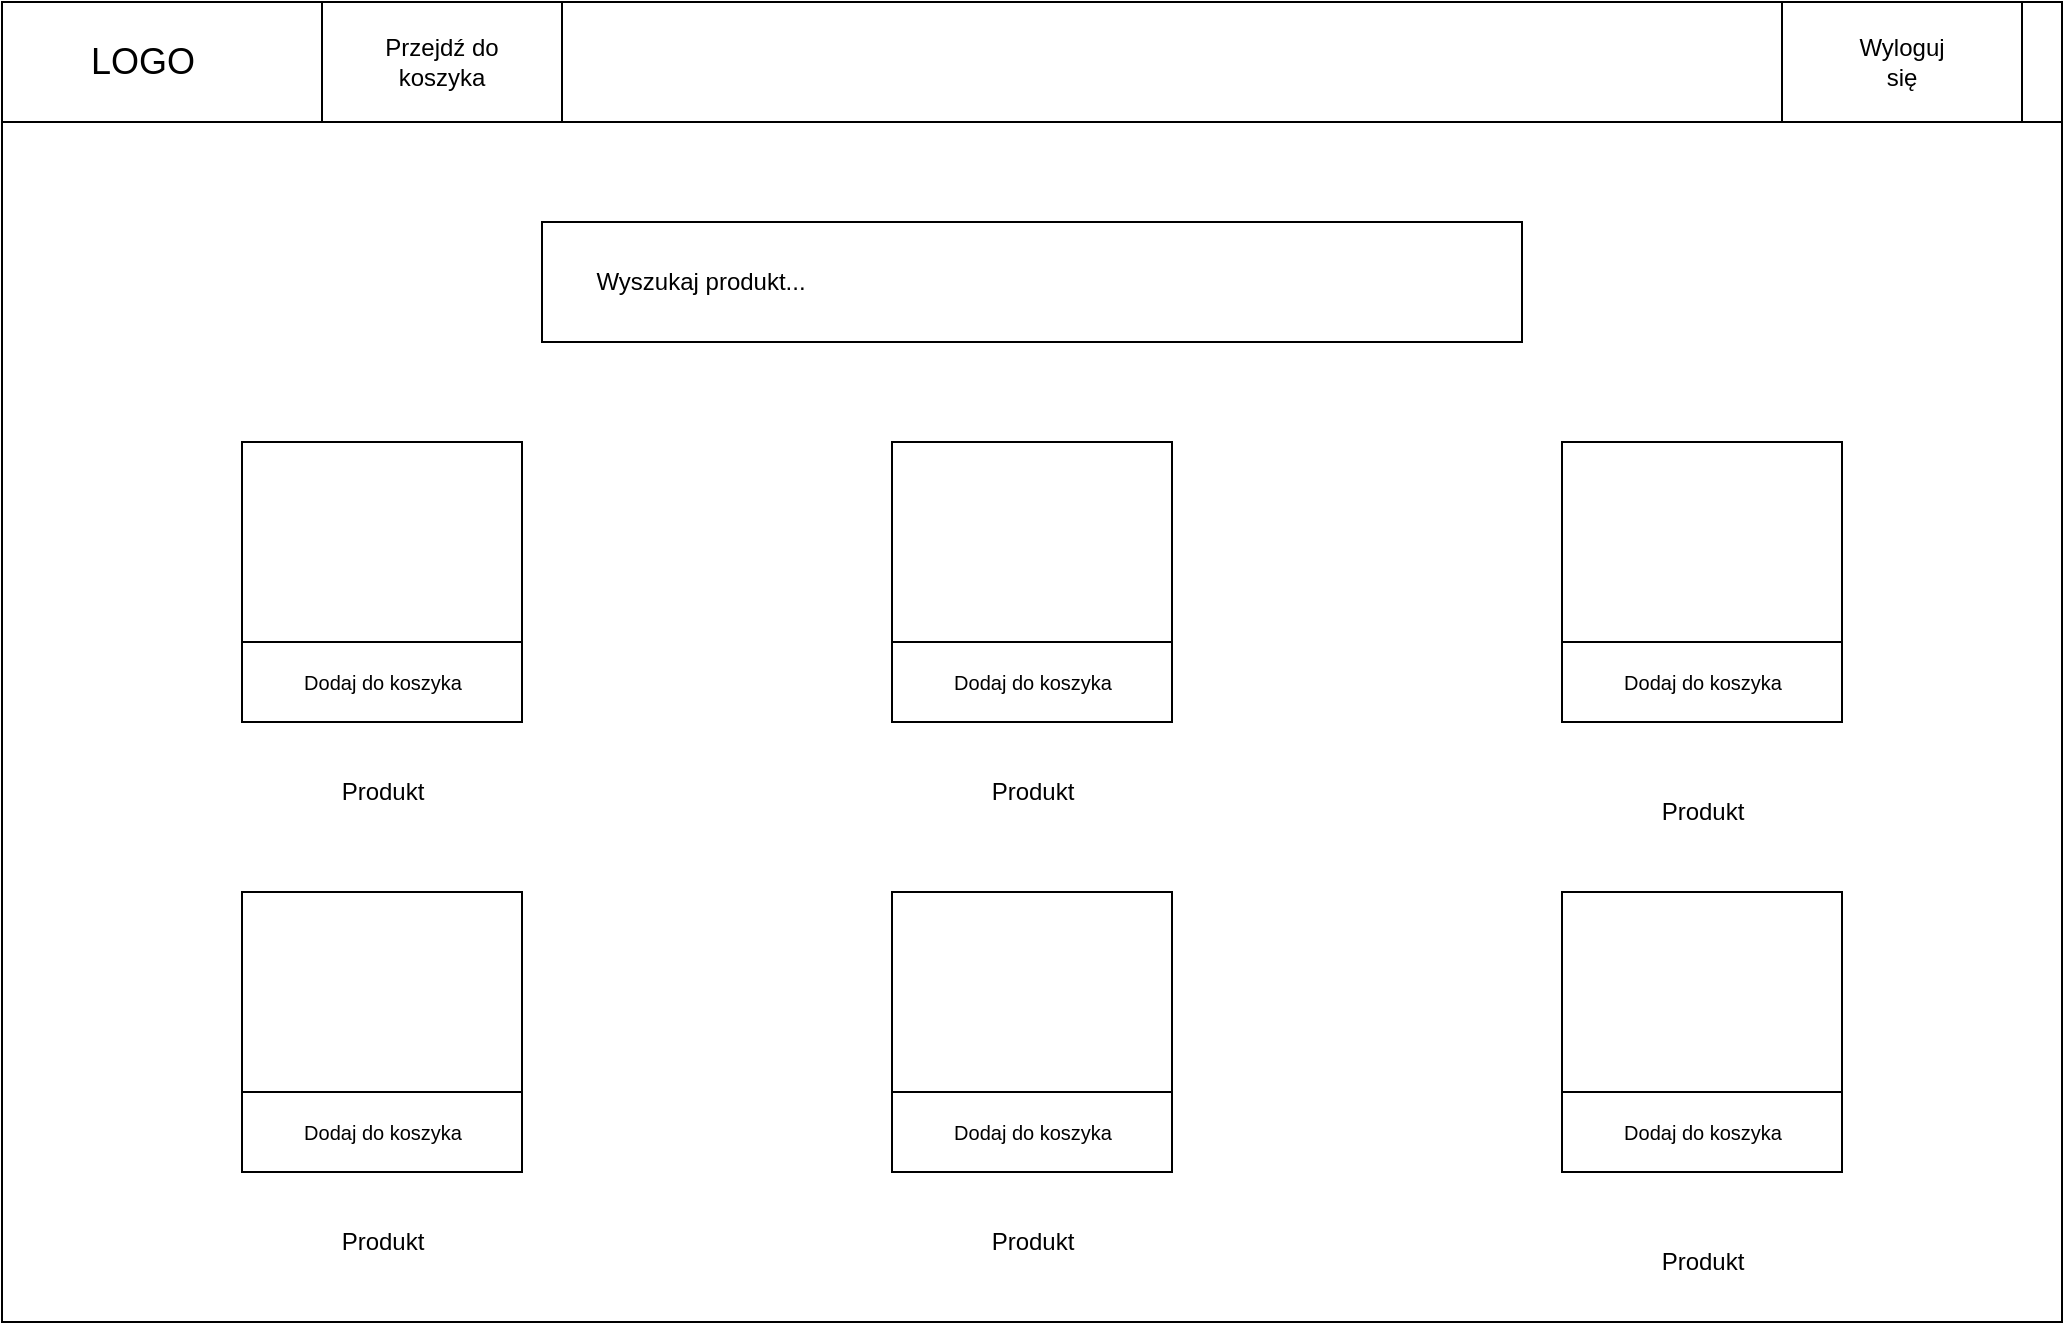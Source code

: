 <mxfile version="24.3.1" type="device">
  <diagram name="Strona-1" id="pkPcjRRk3y-1Wlr63PKS">
    <mxGraphModel dx="1620" dy="781" grid="1" gridSize="10" guides="1" tooltips="1" connect="1" arrows="1" fold="1" page="1" pageScale="1" pageWidth="827" pageHeight="1169" math="0" shadow="0">
      <root>
        <mxCell id="0" />
        <mxCell id="1" parent="0" />
        <mxCell id="JQSp_FtADLrM7rb64AE0-1" value="" style="rounded=0;whiteSpace=wrap;html=1;" parent="1" vertex="1">
          <mxGeometry y="40" width="1030" height="60" as="geometry" />
        </mxCell>
        <mxCell id="JQSp_FtADLrM7rb64AE0-11" value="" style="rounded=0;whiteSpace=wrap;html=1;" parent="1" vertex="1">
          <mxGeometry x="160" y="40" width="120" height="60" as="geometry" />
        </mxCell>
        <mxCell id="JQSp_FtADLrM7rb64AE0-12" value="Przejdź do koszyka" style="text;html=1;align=center;verticalAlign=middle;whiteSpace=wrap;rounded=0;" parent="1" vertex="1">
          <mxGeometry x="170" y="55" width="100" height="30" as="geometry" />
        </mxCell>
        <mxCell id="JQSp_FtADLrM7rb64AE0-15" value="" style="rounded=0;whiteSpace=wrap;html=1;" parent="1" vertex="1">
          <mxGeometry x="890" y="40" width="120" height="60" as="geometry" />
        </mxCell>
        <mxCell id="JQSp_FtADLrM7rb64AE0-16" value="Wyloguj się" style="text;html=1;align=center;verticalAlign=middle;whiteSpace=wrap;rounded=0;" parent="1" vertex="1">
          <mxGeometry x="920" y="55" width="60" height="30" as="geometry" />
        </mxCell>
        <mxCell id="JzYvTvMlPtTYD90U_aQI-1" value="" style="rounded=0;whiteSpace=wrap;html=1;" vertex="1" parent="1">
          <mxGeometry y="100" width="1030" height="600" as="geometry" />
        </mxCell>
        <mxCell id="JzYvTvMlPtTYD90U_aQI-6" value="&lt;font style=&quot;font-size: 18px;&quot;&gt;LOGO&lt;/font&gt;" style="text;html=1;align=center;verticalAlign=middle;resizable=0;points=[];autosize=1;strokeColor=none;fillColor=none;" vertex="1" parent="1">
          <mxGeometry x="30" y="50" width="80" height="40" as="geometry" />
        </mxCell>
        <mxCell id="JzYvTvMlPtTYD90U_aQI-7" value="" style="rounded=0;whiteSpace=wrap;html=1;" vertex="1" parent="1">
          <mxGeometry x="270" y="150" width="490" height="60" as="geometry" />
        </mxCell>
        <mxCell id="JzYvTvMlPtTYD90U_aQI-8" value="Wyszukaj produkt..." style="text;html=1;align=center;verticalAlign=middle;resizable=0;points=[];autosize=1;strokeColor=none;fillColor=none;" vertex="1" parent="1">
          <mxGeometry x="284" y="165" width="130" height="30" as="geometry" />
        </mxCell>
        <mxCell id="JzYvTvMlPtTYD90U_aQI-10" value="" style="whiteSpace=wrap;html=1;aspect=fixed;" vertex="1" parent="1">
          <mxGeometry x="120" y="260" width="140" height="140" as="geometry" />
        </mxCell>
        <mxCell id="JzYvTvMlPtTYD90U_aQI-11" value="" style="whiteSpace=wrap;html=1;aspect=fixed;" vertex="1" parent="1">
          <mxGeometry x="780" y="260" width="140" height="140" as="geometry" />
        </mxCell>
        <mxCell id="JzYvTvMlPtTYD90U_aQI-12" value="" style="whiteSpace=wrap;html=1;aspect=fixed;" vertex="1" parent="1">
          <mxGeometry x="445" y="260" width="140" height="140" as="geometry" />
        </mxCell>
        <mxCell id="JzYvTvMlPtTYD90U_aQI-15" value="Produkt" style="text;html=1;align=center;verticalAlign=middle;resizable=0;points=[];autosize=1;strokeColor=none;fillColor=none;" vertex="1" parent="1">
          <mxGeometry x="160" y="420" width="60" height="30" as="geometry" />
        </mxCell>
        <mxCell id="JzYvTvMlPtTYD90U_aQI-16" value="Produkt" style="text;html=1;align=center;verticalAlign=middle;resizable=0;points=[];autosize=1;strokeColor=none;fillColor=none;" vertex="1" parent="1">
          <mxGeometry x="485" y="420" width="60" height="30" as="geometry" />
        </mxCell>
        <mxCell id="JzYvTvMlPtTYD90U_aQI-17" value="Produkt" style="text;html=1;align=center;verticalAlign=middle;resizable=0;points=[];autosize=1;strokeColor=none;fillColor=none;" vertex="1" parent="1">
          <mxGeometry x="820" y="430" width="60" height="30" as="geometry" />
        </mxCell>
        <mxCell id="JzYvTvMlPtTYD90U_aQI-19" value="" style="whiteSpace=wrap;html=1;aspect=fixed;" vertex="1" parent="1">
          <mxGeometry x="120" y="485" width="140" height="140" as="geometry" />
        </mxCell>
        <mxCell id="JzYvTvMlPtTYD90U_aQI-20" value="" style="whiteSpace=wrap;html=1;aspect=fixed;" vertex="1" parent="1">
          <mxGeometry x="780" y="485" width="140" height="140" as="geometry" />
        </mxCell>
        <mxCell id="JzYvTvMlPtTYD90U_aQI-21" value="" style="whiteSpace=wrap;html=1;aspect=fixed;" vertex="1" parent="1">
          <mxGeometry x="445" y="485" width="140" height="140" as="geometry" />
        </mxCell>
        <mxCell id="JzYvTvMlPtTYD90U_aQI-22" value="Produkt" style="text;html=1;align=center;verticalAlign=middle;resizable=0;points=[];autosize=1;strokeColor=none;fillColor=none;" vertex="1" parent="1">
          <mxGeometry x="160" y="645" width="60" height="30" as="geometry" />
        </mxCell>
        <mxCell id="JzYvTvMlPtTYD90U_aQI-23" value="Produkt" style="text;html=1;align=center;verticalAlign=middle;resizable=0;points=[];autosize=1;strokeColor=none;fillColor=none;" vertex="1" parent="1">
          <mxGeometry x="485" y="645" width="60" height="30" as="geometry" />
        </mxCell>
        <mxCell id="JzYvTvMlPtTYD90U_aQI-24" value="Produkt" style="text;html=1;align=center;verticalAlign=middle;resizable=0;points=[];autosize=1;strokeColor=none;fillColor=none;" vertex="1" parent="1">
          <mxGeometry x="820" y="655" width="60" height="30" as="geometry" />
        </mxCell>
        <mxCell id="JzYvTvMlPtTYD90U_aQI-25" value="" style="rounded=0;whiteSpace=wrap;html=1;" vertex="1" parent="1">
          <mxGeometry x="120" y="360" width="140" height="40" as="geometry" />
        </mxCell>
        <mxCell id="JzYvTvMlPtTYD90U_aQI-26" value="&lt;font style=&quot;font-size: 10px;&quot;&gt;Dodaj do koszyka&lt;/font&gt;" style="text;html=1;align=center;verticalAlign=middle;resizable=0;points=[];autosize=1;strokeColor=none;fillColor=none;" vertex="1" parent="1">
          <mxGeometry x="140" y="365" width="100" height="30" as="geometry" />
        </mxCell>
        <mxCell id="JzYvTvMlPtTYD90U_aQI-27" value="" style="rounded=0;whiteSpace=wrap;html=1;" vertex="1" parent="1">
          <mxGeometry x="445" y="360" width="140" height="40" as="geometry" />
        </mxCell>
        <mxCell id="JzYvTvMlPtTYD90U_aQI-28" value="&lt;font style=&quot;font-size: 10px;&quot;&gt;Dodaj do koszyka&lt;/font&gt;" style="text;html=1;align=center;verticalAlign=middle;resizable=0;points=[];autosize=1;strokeColor=none;fillColor=none;" vertex="1" parent="1">
          <mxGeometry x="465" y="365" width="100" height="30" as="geometry" />
        </mxCell>
        <mxCell id="JzYvTvMlPtTYD90U_aQI-29" value="" style="rounded=0;whiteSpace=wrap;html=1;" vertex="1" parent="1">
          <mxGeometry x="780" y="360" width="140" height="40" as="geometry" />
        </mxCell>
        <mxCell id="JzYvTvMlPtTYD90U_aQI-30" value="&lt;font style=&quot;font-size: 10px;&quot;&gt;Dodaj do koszyka&lt;/font&gt;" style="text;html=1;align=center;verticalAlign=middle;resizable=0;points=[];autosize=1;strokeColor=none;fillColor=none;" vertex="1" parent="1">
          <mxGeometry x="800" y="365" width="100" height="30" as="geometry" />
        </mxCell>
        <mxCell id="JzYvTvMlPtTYD90U_aQI-33" value="" style="rounded=0;whiteSpace=wrap;html=1;" vertex="1" parent="1">
          <mxGeometry x="120" y="585" width="140" height="40" as="geometry" />
        </mxCell>
        <mxCell id="JzYvTvMlPtTYD90U_aQI-34" value="&lt;font style=&quot;font-size: 10px;&quot;&gt;Dodaj do koszyka&lt;/font&gt;" style="text;html=1;align=center;verticalAlign=middle;resizable=0;points=[];autosize=1;strokeColor=none;fillColor=none;" vertex="1" parent="1">
          <mxGeometry x="140" y="590" width="100" height="30" as="geometry" />
        </mxCell>
        <mxCell id="JzYvTvMlPtTYD90U_aQI-35" value="" style="rounded=0;whiteSpace=wrap;html=1;" vertex="1" parent="1">
          <mxGeometry x="445" y="585" width="140" height="40" as="geometry" />
        </mxCell>
        <mxCell id="JzYvTvMlPtTYD90U_aQI-36" value="&lt;font style=&quot;font-size: 10px;&quot;&gt;Dodaj do koszyka&lt;/font&gt;" style="text;html=1;align=center;verticalAlign=middle;resizable=0;points=[];autosize=1;strokeColor=none;fillColor=none;" vertex="1" parent="1">
          <mxGeometry x="465" y="590" width="100" height="30" as="geometry" />
        </mxCell>
        <mxCell id="JzYvTvMlPtTYD90U_aQI-37" value="" style="rounded=0;whiteSpace=wrap;html=1;" vertex="1" parent="1">
          <mxGeometry x="780" y="585" width="140" height="40" as="geometry" />
        </mxCell>
        <mxCell id="JzYvTvMlPtTYD90U_aQI-38" value="&lt;font style=&quot;font-size: 10px;&quot;&gt;Dodaj do koszyka&lt;/font&gt;" style="text;html=1;align=center;verticalAlign=middle;resizable=0;points=[];autosize=1;strokeColor=none;fillColor=none;" vertex="1" parent="1">
          <mxGeometry x="800" y="590" width="100" height="30" as="geometry" />
        </mxCell>
      </root>
    </mxGraphModel>
  </diagram>
</mxfile>
